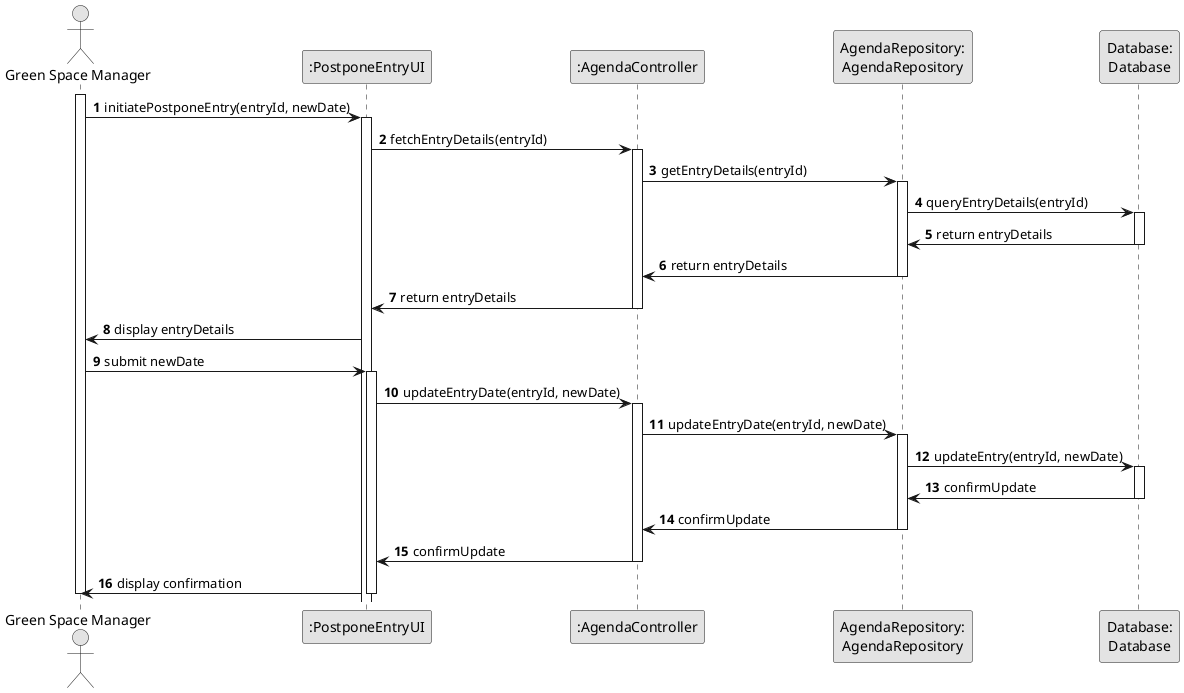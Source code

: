 @startuml
skinparam monochrome true
skinparam packageStyle rectangle
skinparam shadowing false

autonumber

actor "Green Space Manager" as GSM
participant ":PostponeEntryUI" as UI
participant ":AgendaController" as AgendaCTRL
participant "AgendaRepository:\nAgendaRepository" as AgendaRepository
participant "Database:\nDatabase" as Database

activate GSM
    GSM -> UI : initiatePostponeEntry(entryId, newDate)
    activate UI
    UI -> AgendaCTRL: fetchEntryDetails(entryId)
    activate AgendaCTRL

        AgendaCTRL -> AgendaRepository : getEntryDetails(entryId)
        activate AgendaRepository

            AgendaRepository -> Database : queryEntryDetails(entryId)
            activate Database

                Database -> AgendaRepository : return entryDetails
            deactivate Database

            AgendaRepository -> AgendaCTRL: return entryDetails
        deactivate AgendaRepository

        AgendaCTRL -> UI: return entryDetails
    deactivate AgendaCTRL

    UI -> GSM: display entryDetails
    GSM -> UI: submit newDate
    activate UI
        UI -> AgendaCTRL: updateEntryDate(entryId, newDate)
        activate AgendaCTRL

            AgendaCTRL -> AgendaRepository: updateEntryDate(entryId, newDate)
            activate AgendaRepository

                AgendaRepository -> Database: updateEntry(entryId, newDate)
                activate Database

                    Database -> AgendaRepository: confirmUpdate
                deactivate Database

                AgendaRepository -> AgendaCTRL: confirmUpdate
            deactivate AgendaRepository

            AgendaCTRL -> UI: confirmUpdate
        deactivate AgendaCTRL

        UI -> GSM: display confirmation
    deactivate UI
deactivate GSM

@enduml
